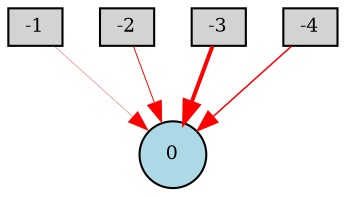 digraph {
	node [fontsize=9 height=0.2 shape=circle width=0.2]
	-1 [fillcolor=lightgray shape=box style=filled]
	-2 [fillcolor=lightgray shape=box style=filled]
	-3 [fillcolor=lightgray shape=box style=filled]
	-4 [fillcolor=lightgray shape=box style=filled]
	0 [fillcolor=lightblue style=filled]
	-2 -> 0 [color=red penwidth=0.4662566097532608 style=solid]
	-1 -> 0 [color=red penwidth=0.16500972408499587 style=solid]
	-3 -> 0 [color=red penwidth=1.911323876419008 style=solid]
	-4 -> 0 [color=red penwidth=0.7336806319333982 style=solid]
}
